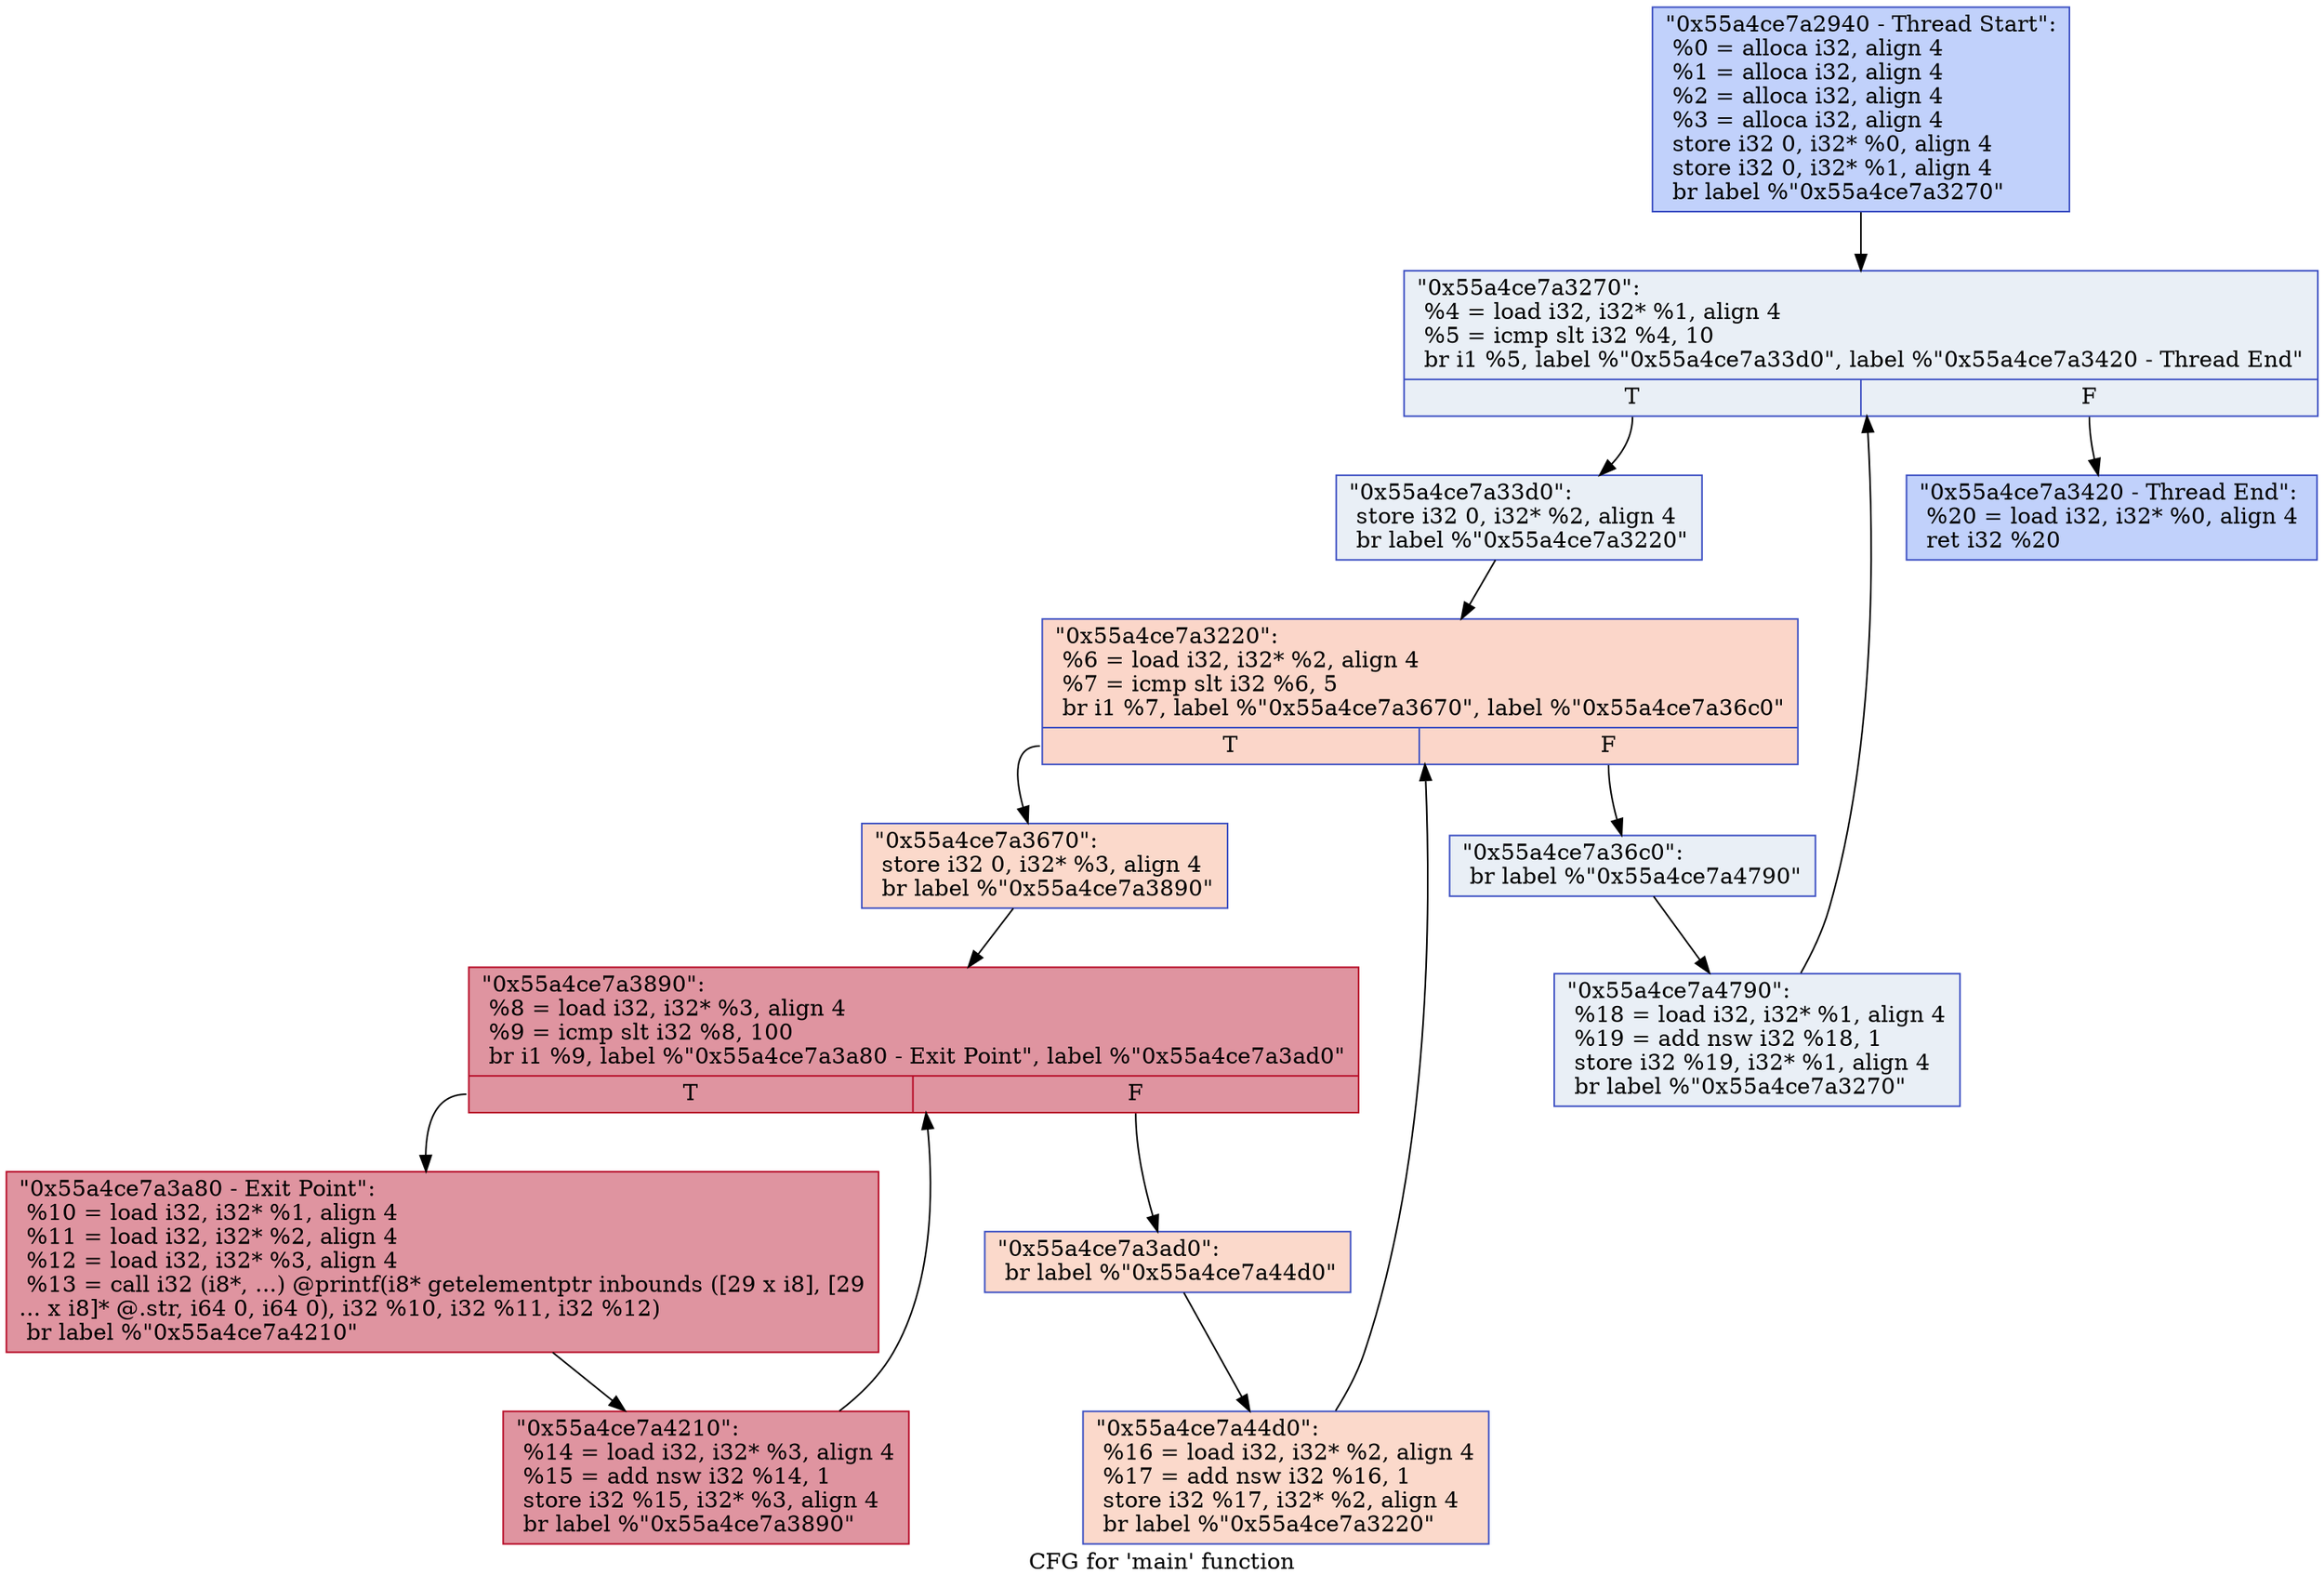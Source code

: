 digraph "CFG for 'main' function" {
	label="CFG for 'main' function";

	Node0x55a4ce7a2940 [shape=record,color="#3d50c3ff", style=filled, fillcolor="#7396f570",label="{\"0x55a4ce7a2940 - Thread Start\":\l  %0 = alloca i32, align 4\l  %1 = alloca i32, align 4\l  %2 = alloca i32, align 4\l  %3 = alloca i32, align 4\l  store i32 0, i32* %0, align 4\l  store i32 0, i32* %1, align 4\l  br label %\"0x55a4ce7a3270\"\l}"];
	Node0x55a4ce7a2940 -> Node0x55a4ce7a3270;
	Node0x55a4ce7a3270 [shape=record,color="#3d50c3ff", style=filled, fillcolor="#cedaeb70",label="{\"0x55a4ce7a3270\":                                 \l  %4 = load i32, i32* %1, align 4\l  %5 = icmp slt i32 %4, 10\l  br i1 %5, label %\"0x55a4ce7a33d0\", label %\"0x55a4ce7a3420 - Thread End\"\l|{<s0>T|<s1>F}}"];
	Node0x55a4ce7a3270:s0 -> Node0x55a4ce7a33d0;
	Node0x55a4ce7a3270:s1 -> Node0x55a4ce7a3420;
	Node0x55a4ce7a33d0 [shape=record,color="#3d50c3ff", style=filled, fillcolor="#cedaeb70",label="{\"0x55a4ce7a33d0\":                                 \l  store i32 0, i32* %2, align 4\l  br label %\"0x55a4ce7a3220\"\l}"];
	Node0x55a4ce7a33d0 -> Node0x55a4ce7a3220;
	Node0x55a4ce7a3220 [shape=record,color="#3d50c3ff", style=filled, fillcolor="#f6a38570",label="{\"0x55a4ce7a3220\":                                 \l  %6 = load i32, i32* %2, align 4\l  %7 = icmp slt i32 %6, 5\l  br i1 %7, label %\"0x55a4ce7a3670\", label %\"0x55a4ce7a36c0\"\l|{<s0>T|<s1>F}}"];
	Node0x55a4ce7a3220:s0 -> Node0x55a4ce7a3670;
	Node0x55a4ce7a3220:s1 -> Node0x55a4ce7a36c0;
	Node0x55a4ce7a3670 [shape=record,color="#3d50c3ff", style=filled, fillcolor="#f7a88970",label="{\"0x55a4ce7a3670\":                                 \l  store i32 0, i32* %3, align 4\l  br label %\"0x55a4ce7a3890\"\l}"];
	Node0x55a4ce7a3670 -> Node0x55a4ce7a3890;
	Node0x55a4ce7a3890 [shape=record,color="#b70d28ff", style=filled, fillcolor="#b70d2870",label="{\"0x55a4ce7a3890\":                                 \l  %8 = load i32, i32* %3, align 4\l  %9 = icmp slt i32 %8, 100\l  br i1 %9, label %\"0x55a4ce7a3a80 - Exit Point\", label %\"0x55a4ce7a3ad0\"\l|{<s0>T|<s1>F}}"];
	Node0x55a4ce7a3890:s0 -> Node0x55a4ce7a3a80;
	Node0x55a4ce7a3890:s1 -> Node0x55a4ce7a3ad0;
	Node0x55a4ce7a3a80 [shape=record,color="#b70d28ff", style=filled, fillcolor="#b70d2870",label="{\"0x55a4ce7a3a80 - Exit Point\":                    \l  %10 = load i32, i32* %1, align 4\l  %11 = load i32, i32* %2, align 4\l  %12 = load i32, i32* %3, align 4\l  %13 = call i32 (i8*, ...) @printf(i8* getelementptr inbounds ([29 x i8], [29\l... x i8]* @.str, i64 0, i64 0), i32 %10, i32 %11, i32 %12)\l  br label %\"0x55a4ce7a4210\"\l}"];
	Node0x55a4ce7a3a80 -> Node0x55a4ce7a4210;
	Node0x55a4ce7a4210 [shape=record,color="#b70d28ff", style=filled, fillcolor="#b70d2870",label="{\"0x55a4ce7a4210\":                                 \l  %14 = load i32, i32* %3, align 4\l  %15 = add nsw i32 %14, 1\l  store i32 %15, i32* %3, align 4\l  br label %\"0x55a4ce7a3890\"\l}"];
	Node0x55a4ce7a4210 -> Node0x55a4ce7a3890;
	Node0x55a4ce7a3ad0 [shape=record,color="#3d50c3ff", style=filled, fillcolor="#f7a88970",label="{\"0x55a4ce7a3ad0\":                                 \l  br label %\"0x55a4ce7a44d0\"\l}"];
	Node0x55a4ce7a3ad0 -> Node0x55a4ce7a44d0;
	Node0x55a4ce7a44d0 [shape=record,color="#3d50c3ff", style=filled, fillcolor="#f7a88970",label="{\"0x55a4ce7a44d0\":                                 \l  %16 = load i32, i32* %2, align 4\l  %17 = add nsw i32 %16, 1\l  store i32 %17, i32* %2, align 4\l  br label %\"0x55a4ce7a3220\"\l}"];
	Node0x55a4ce7a44d0 -> Node0x55a4ce7a3220;
	Node0x55a4ce7a36c0 [shape=record,color="#3d50c3ff", style=filled, fillcolor="#cedaeb70",label="{\"0x55a4ce7a36c0\":                                 \l  br label %\"0x55a4ce7a4790\"\l}"];
	Node0x55a4ce7a36c0 -> Node0x55a4ce7a4790;
	Node0x55a4ce7a4790 [shape=record,color="#3d50c3ff", style=filled, fillcolor="#cedaeb70",label="{\"0x55a4ce7a4790\":                                 \l  %18 = load i32, i32* %1, align 4\l  %19 = add nsw i32 %18, 1\l  store i32 %19, i32* %1, align 4\l  br label %\"0x55a4ce7a3270\"\l}"];
	Node0x55a4ce7a4790 -> Node0x55a4ce7a3270;
	Node0x55a4ce7a3420 [shape=record,color="#3d50c3ff", style=filled, fillcolor="#7396f570",label="{\"0x55a4ce7a3420 - Thread End\":                    \l  %20 = load i32, i32* %0, align 4\l  ret i32 %20\l}"];
}
